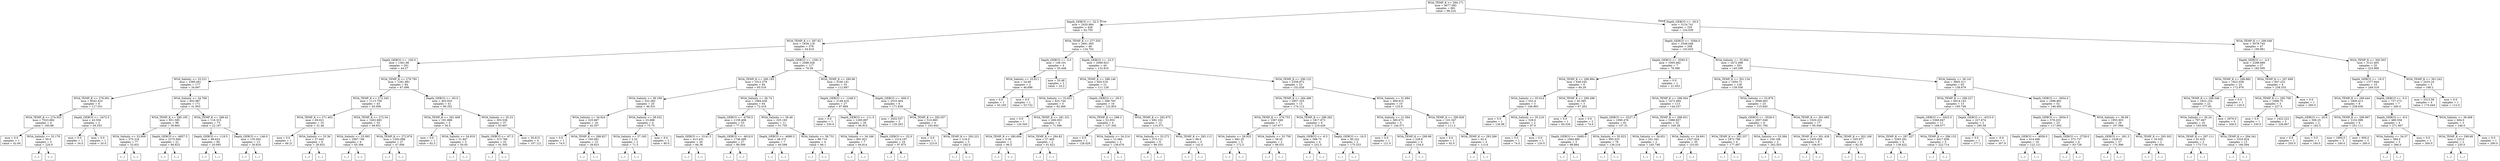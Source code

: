 digraph Tree {
node [shape=box] ;
0 [label="WOA_TEMP_K <= 294.171\nmse = 4677.092\nsamples = 681\nvalue = 98.224"] ;
1 [label="Depth_GEBCO <= -32.5\nmse = 2420.884\nsamples = 426\nvalue = 62.705"] ;
0 -> 1 [labeldistance=2.5, labelangle=45, headlabel="True"] ;
2 [label="WOA_TEMP_K <= 287.62\nmse = 1839.118\nsamples = 378\nvalue = 54.818"] ;
1 -> 2 ;
3 [label="Depth_GEBCO <= -100.0\nmse = 1361.68\nsamples = 261\nvalue = 44.27"] ;
2 -> 3 ;
4 [label="WOA_Salinity <= 33.221\nmse = 1085.061\nsamples = 177\nvalue = 34.697"] ;
3 -> 4 ;
5 [label="WOA_TEMP_K <= 279.091\nmse = 8542.423\nsamples = 6\nvalue = 117.031"] ;
4 -> 5 ;
6 [label="WOA_TEMP_K <= 274.503\nmse = 7023.682\nsamples = 4\nvalue = 160.88"] ;
5 -> 6 ;
7 [label="mse = 0.0\nsamples = 1\nvalue = 42.64"] ;
6 -> 7 ;
8 [label="WOA_Salinity <= 33.176\nmse = 50.0\nsamples = 3\nvalue = 220.0"] ;
6 -> 8 ;
9 [label="(...)"] ;
8 -> 9 ;
10 [label="(...)"] ;
8 -> 10 ;
11 [label="Depth_GEBCO <= -3472.5\nmse = 43.556\nsamples = 2\nvalue = 29.333"] ;
5 -> 11 ;
12 [label="mse = 0.0\nsamples = 1\nvalue = 34.0"] ;
11 -> 12 ;
13 [label="mse = 0.0\nsamples = 1\nvalue = 20.0"] ;
11 -> 13 ;
14 [label="WOA_Salinity <= 34.768\nmse = 602.987\nsamples = 171\nvalue = 31.953"] ;
4 -> 14 ;
15 [label="WOA_TEMP_K <= 280.195\nmse = 851.585\nsamples = 98\nvalue = 39.664"] ;
14 -> 15 ;
16 [label="WOA_Salinity <= 33.909\nmse = 270.316\nsamples = 77\nvalue = 32.931"] ;
15 -> 16 ;
17 [label="(...)"] ;
16 -> 17 ;
116 [label="(...)"] ;
16 -> 116 ;
167 [label="Depth_GEBCO <= -4857.5\nmse = 2275.564\nsamples = 21\nvalue = 66.823"] ;
15 -> 167 ;
168 [label="(...)"] ;
167 -> 168 ;
183 [label="(...)"] ;
167 -> 183 ;
206 [label="WOA_TEMP_K <= 286.42\nmse = 116.315\nsamples = 73\nvalue = 22.167"] ;
14 -> 206 ;
207 [label="Depth_GEBCO <= -119.5\nmse = 89.623\nsamples = 60\nvalue = 20.095"] ;
206 -> 207 ;
208 [label="(...)"] ;
207 -> 208 ;
261 [label="(...)"] ;
207 -> 261 ;
266 [label="Depth_GEBCO <= -146.0\nmse = 135.002\nsamples = 13\nvalue = 30.816"] ;
206 -> 266 ;
267 [label="(...)"] ;
266 -> 267 ;
282 [label="(...)"] ;
266 -> 282 ;
283 [label="WOA_TEMP_K <= 279.795\nmse = 1281.681\nsamples = 84\nvalue = 67.098"] ;
3 -> 283 ;
284 [label="WOA_TEMP_K <= 272.345\nmse = 1113.759\nsamples = 43\nvalue = 45.006"] ;
283 -> 284 ;
285 [label="WOA_TEMP_K <= 271.402\nmse = 69.021\nsamples = 10\nvalue = 31.46"] ;
284 -> 285 ;
286 [label="mse = 0.0\nsamples = 1\nvalue = 49.21"] ;
285 -> 286 ;
287 [label="WOA_Salinity <= 33.36\nmse = 27.445\nsamples = 9\nvalue = 28.925"] ;
285 -> 287 ;
288 [label="(...)"] ;
287 -> 288 ;
289 [label="(...)"] ;
287 -> 289 ;
298 [label="WOA_TEMP_K <= 272.54\nmse = 1402.683\nsamples = 33\nvalue = 49.931"] ;
284 -> 298 ;
299 [label="WOA_Salinity <= 33.093\nmse = 1697.749\nsamples = 6\nvalue = 65.394"] ;
298 -> 299 ;
300 [label="(...)"] ;
299 -> 300 ;
301 [label="(...)"] ;
299 -> 301 ;
302 [label="WOA_TEMP_K <= 272.876\nmse = 1293.068\nsamples = 27\nvalue = 47.006"] ;
298 -> 302 ;
303 [label="(...)"] ;
302 -> 303 ;
304 [label="(...)"] ;
302 -> 304 ;
311 [label="Depth_GEBCO <= -83.0\nmse = 403.933\nsamples = 41\nvalue = 90.352"] ;
283 -> 311 ;
312 [label="WOA_TEMP_K <= 281.408\nmse = 191.888\nsamples = 4\nvalue = 56.5"] ;
311 -> 312 ;
313 [label="mse = 0.0\nsamples = 1\nvalue = 82.3"] ;
312 -> 313 ;
314 [label="WOA_Salinity <= 34.919\nmse = 31.847\nsamples = 3\nvalue = 50.05"] ;
312 -> 314 ;
315 [label="(...)"] ;
314 -> 315 ;
318 [label="(...)"] ;
314 -> 318 ;
319 [label="WOA_Salinity <= 35.23\nmse = 303.538\nsamples = 37\nvalue = 93.607"] ;
311 -> 319 ;
320 [label="Depth_GEBCO <= -67.5\nmse = 313.789\nsamples = 33\nvalue = 91.505"] ;
319 -> 320 ;
321 [label="(...)"] ;
320 -> 321 ;
324 [label="(...)"] ;
320 -> 324 ;
365 [label="mse = 26.615\nsamples = 4\nvalue = 107.121"] ;
319 -> 365 ;
366 [label="Depth_GEBCO <= -1591.0\nmse = 2088.328\nsamples = 117\nvalue = 79.39"] ;
2 -> 366 ;
367 [label="WOA_TEMP_K <= 290.193\nmse = 1012.279\nsamples = 84\nvalue = 65.516"] ;
366 -> 367 ;
368 [label="WOA_Salinity <= 36.169\nmse = 322.382\nsamples = 20\nvalue = 46.531"] ;
367 -> 368 ;
369 [label="WOA_Salinity <= 34.824\nmse = 225.667\nsamples = 16\nvalue = 42.357"] ;
368 -> 369 ;
370 [label="mse = 0.0\nsamples = 1\nvalue = 74.0"] ;
369 -> 370 ;
371 [label="WOA_TEMP_K <= 288.827\nmse = 160.081\nsamples = 15\nvalue = 39.923"] ;
369 -> 371 ;
372 [label="(...)"] ;
371 -> 372 ;
383 [label="(...)"] ;
371 -> 383 ;
400 [label="WOA_Salinity <= 38.032\nmse = 23.688\nsamples = 4\nvalue = 75.75"] ;
368 -> 400 ;
401 [label="WOA_Salinity <= 37.165\nmse = 2.25\nsamples = 2\nvalue = 71.5"] ;
400 -> 401 ;
402 [label="(...)"] ;
401 -> 402 ;
403 [label="(...)"] ;
401 -> 403 ;
404 [label="mse = 9.0\nsamples = 2\nvalue = 80.0"] ;
400 -> 404 ;
405 [label="WOA_Salinity <= 36.74\nmse = 1084.438\nsamples = 64\nvalue = 72.419"] ;
367 -> 405 ;
406 [label="Depth_GEBCO <= -4750.5\nmse = 1159.408\nsamples = 53\nvalue = 77.011"] ;
405 -> 406 ;
407 [label="Depth_GEBCO <= -5141.5\nmse = 413.431\nsamples = 26\nvalue = 66.36"] ;
406 -> 407 ;
408 [label="(...)"] ;
407 -> 408 ;
413 [label="(...)"] ;
407 -> 413 ;
448 [label="Depth_GEBCO <= -4619.0\nmse = 1748.499\nsamples = 27\nvalue = 89.599"] ;
406 -> 448 ;
449 [label="(...)"] ;
448 -> 449 ;
450 [label="(...)"] ;
448 -> 450 ;
495 [label="WOA_Salinity <= 38.48\nmse = 225.193\nsamples = 11\nvalue = 51.755"] ;
405 -> 495 ;
496 [label="Depth_GEBCO <= -4690.5\nmse = 48.372\nsamples = 7\nvalue = 40.598"] ;
495 -> 496 ;
497 [label="(...)"] ;
496 -> 497 ;
498 [label="(...)"] ;
496 -> 498 ;
505 [label="WOA_Salinity <= 38.731\nmse = 86.714\nsamples = 4\nvalue = 66.1"] ;
495 -> 505 ;
506 [label="(...)"] ;
505 -> 506 ;
507 [label="(...)"] ;
505 -> 507 ;
508 [label="WOA_TEMP_K <= 290.96\nmse = 3100.141\nsamples = 33\nvalue = 112.687"] ;
366 -> 508 ;
509 [label="Depth_GEBCO <= -1248.5\nmse = 2148.416\nsamples = 27\nvalue = 97.899"] ;
508 -> 509 ;
510 [label="mse = 0.0\nsamples = 1\nvalue = 230.6"] ;
509 -> 510 ;
511 [label="Depth_GEBCO <= -111.5\nmse = 1285.897\nsamples = 26\nvalue = 90.915"] ;
509 -> 511 ;
512 [label="WOA_Salinity <= 34.166\nmse = 691.821\nsamples = 7\nvalue = 64.814"] ;
511 -> 512 ;
513 [label="(...)"] ;
512 -> 513 ;
518 [label="(...)"] ;
512 -> 518 ;
523 [label="Depth_GEBCO <= -52.0\nmse = 1214.197\nsamples = 19\nvalue = 97.875"] ;
511 -> 523 ;
524 [label="(...)"] ;
523 -> 524 ;
529 [label="(...)"] ;
523 -> 529 ;
556 [label="Depth_GEBCO <= -600.5\nmse = 2533.404\nsamples = 6\nvalue = 171.839"] ;
508 -> 556 ;
557 [label="mse = 3452.537\nsamples = 2\nvalue = 120.263"] ;
556 -> 557 ;
558 [label="WOA_TEMP_K <= 292.057\nmse = 510.865\nsamples = 4\nvalue = 193.943"] ;
556 -> 558 ;
559 [label="mse = 0.0\nsamples = 1\nvalue = 223.8"] ;
558 -> 559 ;
560 [label="WOA_TEMP_K <= 293.221\nmse = 216.0\nsamples = 3\nvalue = 182.0"] ;
558 -> 560 ;
561 [label="(...)"] ;
560 -> 561 ;
562 [label="(...)"] ;
560 -> 562 ;
563 [label="WOA_TEMP_K <= 277.555\nmse = 2661.565\nsamples = 48\nvalue = 124.702"] ;
1 -> 563 ;
564 [label="Depth_GEBCO <= -5.0\nmse = 149.101\nsamples = 4\nvalue = 35.448"] ;
563 -> 564 ;
565 [label="WOA_Salinity <= 33.811\nmse = 24.68\nsamples = 2\nvalue = 46.696"] ;
564 -> 565 ;
566 [label="mse = 0.0\nsamples = 1\nvalue = 43.183"] ;
565 -> 566 ;
567 [label="mse = 0.0\nsamples = 1\nvalue = 53.722"] ;
565 -> 567 ;
568 [label="mse = 20.48\nsamples = 2\nvalue = 24.2"] ;
564 -> 568 ;
569 [label="Depth_GEBCO <= -22.5\nmse = 2099.923\nsamples = 44\nvalue = 132.816"] ;
563 -> 569 ;
570 [label="WOA_TEMP_K <= 288.146\nmse = 920.519\nsamples = 21\nvalue = 111.128"] ;
569 -> 570 ;
571 [label="WOA_Salinity <= 33.651\nmse = 622.744\nsamples = 5\nvalue = 82.466"] ;
570 -> 571 ;
572 [label="mse = 0.0\nsamples = 1\nvalue = 120.545"] ;
571 -> 572 ;
573 [label="WOA_TEMP_K <= 281.331\nmse = 268.003\nsamples = 4\nvalue = 71.586"] ;
571 -> 573 ;
574 [label="WOA_TEMP_K <= 280.694\nmse = 0.36\nsamples = 2\nvalue = 96.5"] ;
573 -> 574 ;
575 [label="(...)"] ;
574 -> 575 ;
576 [label="(...)"] ;
574 -> 576 ;
577 [label="WOA_TEMP_K <= 284.82\nmse = 27.469\nsamples = 2\nvalue = 61.621"] ;
573 -> 577 ;
578 [label="(...)"] ;
577 -> 578 ;
579 [label="(...)"] ;
577 -> 579 ;
580 [label="Depth_GEBCO <= -29.5\nmse = 568.793\nsamples = 16\nvalue = 122.853"] ;
570 -> 580 ;
581 [label="WOA_TEMP_K <= 288.3\nmse = 22.955\nsamples = 4\nvalue = 137.345"] ;
580 -> 581 ;
582 [label="mse = 0.0\nsamples = 1\nvalue = 128.029"] ;
581 -> 582 ;
583 [label="WOA_Salinity <= 34.214\nmse = 12.064\nsamples = 3\nvalue = 138.676"] ;
581 -> 583 ;
584 [label="(...)"] ;
583 -> 584 ;
587 [label="(...)"] ;
583 -> 587 ;
588 [label="WOA_TEMP_K <= 292.675\nmse = 692.102\nsamples = 12\nvalue = 114.571"] ;
580 -> 588 ;
589 [label="WOA_Salinity <= 33.272\nmse = 373.111\nsamples = 9\nvalue = 99.333"] ;
588 -> 589 ;
590 [label="(...)"] ;
589 -> 590 ;
595 [label="(...)"] ;
589 -> 595 ;
602 [label="WOA_TEMP_K <= 293.113\nmse = 96.0\nsamples = 3\nvalue = 142.0"] ;
588 -> 602 ;
603 [label="(...)"] ;
602 -> 603 ;
604 [label="(...)"] ;
602 -> 604 ;
605 [label="WOA_TEMP_K <= 290.122\nmse = 2358.872\nsamples = 23\nvalue = 152.026"] ;
569 -> 605 ;
606 [label="WOA_TEMP_K <= 284.496\nmse = 2857.325\nsamples = 13\nvalue = 174.112"] ;
605 -> 606 ;
607 [label="WOA_TEMP_K <= 279.753\nmse = 1567.049\nsamples = 7\nvalue = 147.677"] ;
606 -> 607 ;
608 [label="WOA_Salinity <= 28.925\nmse = 482.25\nsamples = 5\nvalue = 172.5"] ;
607 -> 608 ;
609 [label="(...)"] ;
608 -> 609 ;
610 [label="(...)"] ;
608 -> 610 ;
617 [label="WOA_Salinity <= 33.759\nmse = 39.55\nsamples = 2\nvalue = 98.031"] ;
607 -> 617 ;
618 [label="(...)"] ;
617 -> 618 ;
619 [label="(...)"] ;
617 -> 619 ;
620 [label="WOA_TEMP_K <= 289.282\nmse = 1817.673\nsamples = 6\nvalue = 219.429"] ;
606 -> 620 ;
621 [label="Depth_GEBCO <= -6.5\nmse = 568.75\nsamples = 4\nvalue = 252.5"] ;
620 -> 621 ;
622 [label="(...)"] ;
621 -> 622 ;
625 [label="(...)"] ;
621 -> 625 ;
626 [label="Depth_GEBCO <= -16.5\nmse = 80.222\nsamples = 2\nvalue = 175.333"] ;
620 -> 626 ;
627 [label="(...)"] ;
626 -> 627 ;
628 [label="(...)"] ;
626 -> 628 ;
629 [label="WOA_Salinity <= 31.684\nmse = 499.915\nsamples = 10\nvalue = 125.8"] ;
605 -> 629 ;
630 [label="WOA_Salinity <= 21.594\nmse = 385.673\nsamples = 5\nvalue = 144.571"] ;
629 -> 630 ;
631 [label="mse = 0.0\nsamples = 1\nvalue = 121.0"] ;
630 -> 631 ;
632 [label="WOA_TEMP_K <= 290.89\nmse = 228.8\nsamples = 4\nvalue = 154.0"] ;
630 -> 632 ;
633 [label="(...)"] ;
632 -> 633 ;
636 [label="(...)"] ;
632 -> 636 ;
639 [label="WOA_TEMP_K <= 290.926\nmse = 101.547\nsamples = 5\nvalue = 111.2"] ;
629 -> 639 ;
640 [label="mse = 0.0\nsamples = 1\nvalue = 92.0"] ;
639 -> 640 ;
641 [label="WOA_TEMP_K <= 293.266\nmse = 62.4\nsamples = 4\nvalue = 113.6"] ;
639 -> 641 ;
642 [label="(...)"] ;
641 -> 642 ;
647 [label="(...)"] ;
641 -> 647 ;
648 [label="Depth_GEBCO <= -26.0\nmse = 3124.741\nsamples = 255\nvalue = 154.039"] ;
0 -> 648 [labeldistance=2.5, labelangle=-45, headlabel="False"] ;
649 [label="Depth_GEBCO <= -5584.0\nmse = 2549.048\nsamples = 208\nvalue = 143.633"] ;
648 -> 649 ;
650 [label="Depth_GEBCO <= -5593.0\nmse = 1005.482\nsamples = 7\nvalue = 76.386"] ;
649 -> 650 ;
651 [label="WOA_TEMP_K <= 298.994\nmse = 649.245\nsamples = 6\nvalue = 84.29"] ;
650 -> 651 ;
652 [label="WOA_Salinity <= 35.014\nmse = 552.4\nsamples = 3\nvalue = 106.993"] ;
651 -> 652 ;
653 [label="mse = 0.0\nsamples = 1\nvalue = 126.98"] ;
652 -> 653 ;
654 [label="WOA_Salinity <= 35.216\nmse = 529.0\nsamples = 2\nvalue = 97.0"] ;
652 -> 654 ;
655 [label="mse = 0.0\nsamples = 1\nvalue = 74.0"] ;
654 -> 655 ;
656 [label="mse = 0.0\nsamples = 1\nvalue = 120.0"] ;
654 -> 656 ;
657 [label="WOA_TEMP_K <= 299.298\nmse = 45.385\nsamples = 3\nvalue = 67.263"] ;
651 -> 657 ;
658 [label="mse = 0.0\nsamples = 1\nvalue = 60.526"] ;
657 -> 658 ;
659 [label="mse = 0.0\nsamples = 2\nvalue = 74.0"] ;
657 -> 659 ;
660 [label="mse = 0.0\nsamples = 1\nvalue = 21.053"] ;
650 -> 660 ;
661 [label="WOA_Salinity <= 35.694\nmse = 2472.498\nsamples = 201\nvalue = 145.299"] ;
649 -> 661 ;
662 [label="WOA_TEMP_K <= 301.134\nmse = 1850.72\nsamples = 136\nvalue = 139.556"] ;
661 -> 662 ;
663 [label="WOA_TEMP_K <= 298.364\nmse = 1472.494\nsamples = 113\nvalue = 144.237"] ;
662 -> 663 ;
664 [label="Depth_GEBCO <= -5227.5\nmse = 1090.476\nsamples = 81\nvalue = 137.31"] ;
663 -> 664 ;
665 [label="Depth_GEBCO <= -5490.0\nmse = 1064.685\nsamples = 3\nvalue = 88.884"] ;
664 -> 665 ;
666 [label="(...)"] ;
665 -> 666 ;
667 [label="(...)"] ;
665 -> 667 ;
670 [label="WOA_Salinity <= 35.023\nmse = 995.533\nsamples = 78\nvalue = 139.216"] ;
664 -> 670 ;
671 [label="(...)"] ;
670 -> 671 ;
756 [label="(...)"] ;
670 -> 756 ;
793 [label="WOA_TEMP_K <= 298.451\nmse = 1988.657\nsamples = 32\nvalue = 160.28"] ;
663 -> 793 ;
794 [label="WOA_Salinity <= 34.651\nmse = 241.341\nsamples = 2\nvalue = 245.748"] ;
793 -> 794 ;
795 [label="(...)"] ;
794 -> 795 ;
796 [label="(...)"] ;
794 -> 796 ;
797 [label="WOA_Salinity <= 34.691\nmse = 1527.624\nsamples = 30\nvalue = 153.83"] ;
793 -> 797 ;
798 [label="(...)"] ;
797 -> 798 ;
821 [label="(...)"] ;
797 -> 821 ;
854 [label="WOA_Salinity <= 33.876\nmse = 3099.063\nsamples = 23\nvalue = 115.645"] ;
662 -> 854 ;
855 [label="Depth_GEBCO <= -3526.0\nmse = 2857.048\nsamples = 6\nvalue = 201.784"] ;
854 -> 855 ;
856 [label="WOA_TEMP_K <= 302.337\nmse = 1872.786\nsamples = 4\nvalue = 177.497"] ;
855 -> 856 ;
857 [label="(...)"] ;
856 -> 857 ;
862 [label="(...)"] ;
856 -> 862 ;
863 [label="WOA_Salinity <= 33.384\nmse = 156.168\nsamples = 2\nvalue = 262.503"] ;
855 -> 863 ;
864 [label="(...)"] ;
863 -> 864 ;
865 [label="(...)"] ;
863 -> 865 ;
866 [label="WOA_TEMP_K <= 301.685\nmse = 1020.231\nsamples = 17\nvalue = 95.546"] ;
854 -> 866 ;
867 [label="WOA_TEMP_K <= 301.428\nmse = 1455.628\nsamples = 9\nvalue = 106.917"] ;
866 -> 867 ;
868 [label="(...)"] ;
867 -> 868 ;
875 [label="(...)"] ;
867 -> 875 ;
882 [label="WOA_TEMP_K <= 302.168\nmse = 205.977\nsamples = 8\nvalue = 82.55"] ;
866 -> 882 ;
883 [label="(...)"] ;
882 -> 883 ;
890 [label="(...)"] ;
882 -> 890 ;
897 [label="WOA_Salinity <= 36.141\nmse = 3665.311\nsamples = 65\nvalue = 158.679"] ;
661 -> 897 ;
898 [label="WOA_TEMP_K <= 299.227\nmse = 6914.143\nsamples = 13\nvalue = 195.749"] ;
897 -> 898 ;
899 [label="Depth_GEBCO <= -3423.5\nmse = 5360.847\nsamples = 11\nvalue = 169.477"] ;
898 -> 899 ;
900 [label="WOA_TEMP_K <= 297.327\nmse = 3293.261\nsamples = 6\nvalue = 138.422"] ;
899 -> 900 ;
901 [label="(...)"] ;
900 -> 901 ;
906 [label="(...)"] ;
900 -> 906 ;
911 [label="WOA_TEMP_K <= 296.133\nmse = 4417.838\nsamples = 5\nvalue = 222.714"] ;
899 -> 911 ;
912 [label="(...)"] ;
911 -> 912 ;
913 [label="(...)"] ;
911 -> 913 ;
920 [label="Depth_GEBCO <= -4315.0\nmse = 227.674\nsamples = 2\nvalue = 295.58"] ;
898 -> 920 ;
921 [label="mse = 0.0\nsamples = 1\nvalue = 277.1"] ;
920 -> 921 ;
922 [label="mse = -0.0\nsamples = 1\nvalue = 307.9"] ;
920 -> 922 ;
923 [label="Depth_GEBCO <= -3654.0\nmse = 1996.891\nsamples = 52\nvalue = 146.492"] ;
897 -> 923 ;
924 [label="Depth_GEBCO <= -3934.5\nmse = 579.253\nsamples = 23\nvalue = 117.002"] ;
923 -> 924 ;
925 [label="Depth_GEBCO <= -4056.0\nmse = 414.496\nsamples = 19\nvalue = 122.121"] ;
924 -> 925 ;
926 [label="(...)"] ;
925 -> 926 ;
959 [label="(...)"] ;
925 -> 959 ;
960 [label="Depth_GEBCO <= -3728.0\nmse = 372.737\nsamples = 4\nvalue = 83.729"] ;
924 -> 960 ;
961 [label="(...)"] ;
960 -> 961 ;
964 [label="(...)"] ;
960 -> 964 ;
967 [label="WOA_Salinity <= 36.69\nmse = 1955.903\nsamples = 29\nvalue = 167.066"] ;
923 -> 967 ;
968 [label="Depth_GEBCO <= -261.5\nmse = 1528.01\nsamples = 27\nvalue = 171.996"] ;
967 -> 968 ;
969 [label="(...)"] ;
968 -> 969 ;
990 [label="(...)"] ;
968 -> 990 ;
999 [label="WOA_TEMP_K <= 295.502\nmse = 16.035\nsamples = 2\nvalue = 66.004"] ;
967 -> 999 ;
1000 [label="(...)"] ;
999 -> 1000 ;
1001 [label="(...)"] ;
999 -> 1001 ;
1002 [label="WOA_TEMP_K <= 299.046\nmse = 3078.745\nsamples = 47\nvalue = 199.961"] ;
648 -> 1002 ;
1003 [label="Depth_GEBCO <= -4.5\nmse = 2298.889\nsamples = 27\nvalue = 182.095"] ;
1002 -> 1003 ;
1004 [label="WOA_TEMP_K <= 298.882\nmse = 1922.038\nsamples = 23\nvalue = 172.976"] ;
1003 -> 1004 ;
1005 [label="WOA_TEMP_K <= 298.546\nmse = 1822.154\nsamples = 22\nvalue = 177.65"] ;
1004 -> 1005 ;
1006 [label="WOA_Salinity <= 30.24\nmse = 797.667\nsamples = 16\nvalue = 165.004"] ;
1005 -> 1006 ;
1007 [label="WOA_TEMP_K <= 297.111\nmse = 81.633\nsamples = 3\nvalue = 175.714"] ;
1006 -> 1007 ;
1008 [label="(...)"] ;
1007 -> 1008 ;
1009 [label="(...)"] ;
1007 -> 1009 ;
1010 [label="WOA_TEMP_K <= 294.341\nmse = 1025.824\nsamples = 13\nvalue = 160.594"] ;
1006 -> 1010 ;
1011 [label="(...)"] ;
1010 -> 1011 ;
1012 [label="(...)"] ;
1010 -> 1012 ;
1025 [label="mse = 2976.0\nsamples = 6\nvalue = 208.0"] ;
1005 -> 1025 ;
1026 [label="mse = 0.0\nsamples = 1\nvalue = 120.0"] ;
1004 -> 1026 ;
1027 [label="WOA_TEMP_K <= 297.849\nmse = 947.222\nsamples = 4\nvalue = 238.333"] ;
1003 -> 1027 ;
1028 [label="WOA_TEMP_K <= 295.708\nmse = 1068.75\nsamples = 3\nvalue = 227.5"] ;
1027 -> 1028 ;
1029 [label="mse = 0.0\nsamples = 1\nvalue = 230.0"] ;
1028 -> 1029 ;
1030 [label="mse = 1422.222\nsamples = 2\nvalue = 226.667"] ;
1028 -> 1030 ;
1031 [label="mse = 0.0\nsamples = 1\nvalue = 260.0"] ;
1027 -> 1031 ;
1032 [label="WOA_TEMP_K <= 300.503\nmse = 3121.405\nsamples = 20\nvalue = 223.969"] ;
1002 -> 1032 ;
1033 [label="Depth_GEBCO <= -16.5\nmse = 1377.944\nsamples = 15\nvalue = 249.318"] ;
1032 -> 1033 ;
1034 [label="WOA_TEMP_K <= 299.444\nmse = 1800.413\nsamples = 8\nvalue = 238.636"] ;
1033 -> 1034 ;
1035 [label="Depth_GEBCO <= -20.0\nmse = 506.25\nsamples = 2\nvalue = 182.5"] ;
1034 -> 1035 ;
1036 [label="mse = 0.0\nsamples = 1\nvalue = 205.0"] ;
1035 -> 1036 ;
1037 [label="mse = 0.0\nsamples = 1\nvalue = 160.0"] ;
1035 -> 1037 ;
1038 [label="WOA_TEMP_K <= 299.997\nmse = 1232.099\nsamples = 6\nvalue = 251.111"] ;
1034 -> 1038 ;
1039 [label="mse = 1800.0\nsamples = 3\nvalue = 240.0"] ;
1038 -> 1039 ;
1040 [label="mse = 600.0\nsamples = 3\nvalue = 260.0"] ;
1038 -> 1040 ;
1041 [label="Depth_GEBCO <= -5.0\nmse = 727.273\nsamples = 7\nvalue = 260.0"] ;
1033 -> 1041 ;
1042 [label="Depth_GEBCO <= -9.0\nmse = 480.556\nsamples = 4\nvalue = 271.667"] ;
1041 -> 1042 ;
1043 [label="WOA_Salinity <= 34.57\nmse = 384.0\nsamples = 3\nvalue = 266.0"] ;
1042 -> 1043 ;
1044 [label="(...)"] ;
1043 -> 1044 ;
1045 [label="(...)"] ;
1043 -> 1045 ;
1046 [label="mse = 0.0\nsamples = 1\nvalue = 300.0"] ;
1042 -> 1046 ;
1047 [label="WOA_Salinity <= 36.408\nmse = 664.0\nsamples = 3\nvalue = 246.0"] ;
1041 -> 1047 ;
1048 [label="WOA_TEMP_K <= 299.68\nmse = 225.0\nsamples = 2\nvalue = 235.0"] ;
1047 -> 1048 ;
1049 [label="(...)"] ;
1048 -> 1049 ;
1050 [label="(...)"] ;
1048 -> 1050 ;
1051 [label="mse = 0.0\nsamples = 1\nvalue = 290.0"] ;
1047 -> 1051 ;
1052 [label="WOA_TEMP_K <= 301.242\nmse = 2433.16\nsamples = 5\nvalue = 168.2"] ;
1032 -> 1052 ;
1053 [label="mse = 2313.58\nsamples = 4\nvalue = 174.444"] ;
1052 -> 1053 ;
1054 [label="mse = 0.0\nsamples = 1\nvalue = 112.0"] ;
1052 -> 1054 ;
}